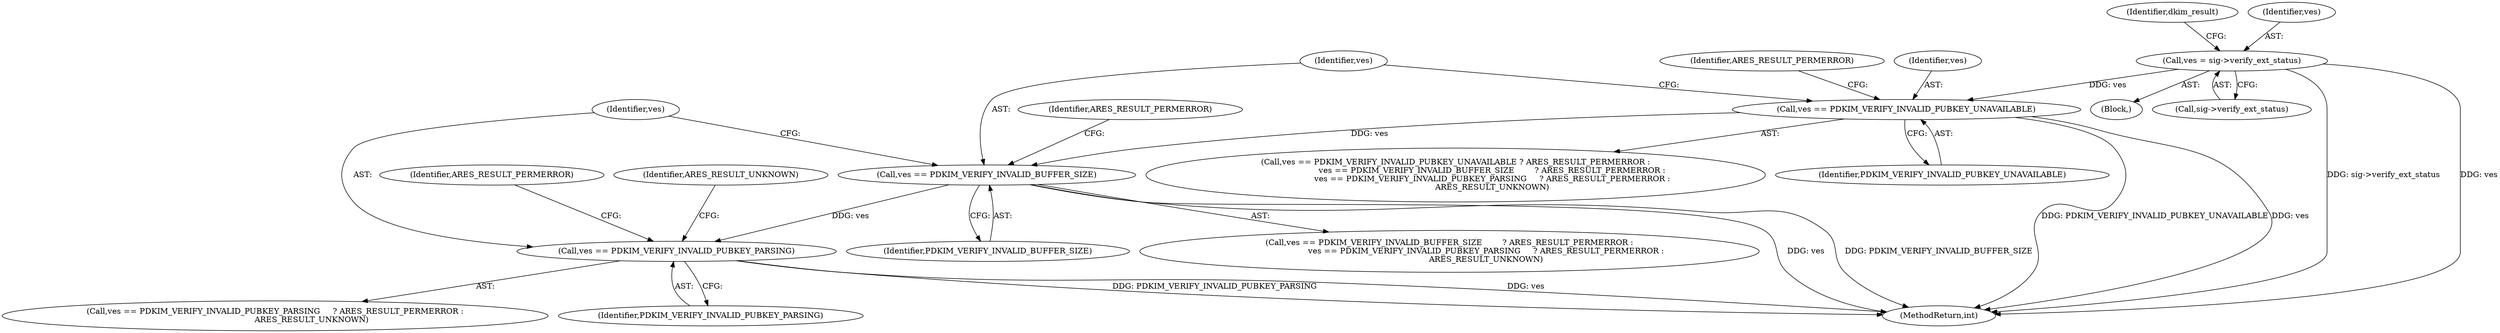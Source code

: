 digraph "0_exim_5b7a7c051c9ab9ee7c924a611f90ef2be03e0ad0@pointer" {
"1000363" [label="(Call,ves = sig->verify_ext_status)"];
"1000430" [label="(Call,ves == PDKIM_VERIFY_INVALID_PUBKEY_UNAVAILABLE)"];
"1000435" [label="(Call,ves == PDKIM_VERIFY_INVALID_BUFFER_SIZE)"];
"1000440" [label="(Call,ves == PDKIM_VERIFY_INVALID_PUBKEY_PARSING)"];
"1000369" [label="(Identifier,dkim_result)"];
"1000441" [label="(Identifier,ves)"];
"1000429" [label="(Call,ves == PDKIM_VERIFY_INVALID_PUBKEY_UNAVAILABLE ? ARES_RESULT_PERMERROR :\n                             ves == PDKIM_VERIFY_INVALID_BUFFER_SIZE        ? ARES_RESULT_PERMERROR :\n                             ves == PDKIM_VERIFY_INVALID_PUBKEY_PARSING     ? ARES_RESULT_PERMERROR :\n                             ARES_RESULT_UNKNOWN)"];
"1000443" [label="(Identifier,ARES_RESULT_PERMERROR)"];
"1000433" [label="(Identifier,ARES_RESULT_PERMERROR)"];
"1000439" [label="(Call,ves == PDKIM_VERIFY_INVALID_PUBKEY_PARSING     ? ARES_RESULT_PERMERROR :\n                             ARES_RESULT_UNKNOWN)"];
"1000442" [label="(Identifier,PDKIM_VERIFY_INVALID_PUBKEY_PARSING)"];
"1000431" [label="(Identifier,ves)"];
"1000437" [label="(Identifier,PDKIM_VERIFY_INVALID_BUFFER_SIZE)"];
"1000365" [label="(Call,sig->verify_ext_status)"];
"1000432" [label="(Identifier,PDKIM_VERIFY_INVALID_PUBKEY_UNAVAILABLE)"];
"1000430" [label="(Call,ves == PDKIM_VERIFY_INVALID_PUBKEY_UNAVAILABLE)"];
"1000444" [label="(Identifier,ARES_RESULT_UNKNOWN)"];
"1000436" [label="(Identifier,ves)"];
"1000364" [label="(Identifier,ves)"];
"1000440" [label="(Call,ves == PDKIM_VERIFY_INVALID_PUBKEY_PARSING)"];
"1000363" [label="(Call,ves = sig->verify_ext_status)"];
"1000353" [label="(Block,)"];
"1000435" [label="(Call,ves == PDKIM_VERIFY_INVALID_BUFFER_SIZE)"];
"1000434" [label="(Call,ves == PDKIM_VERIFY_INVALID_BUFFER_SIZE        ? ARES_RESULT_PERMERROR :\n                             ves == PDKIM_VERIFY_INVALID_PUBKEY_PARSING     ? ARES_RESULT_PERMERROR :\n                             ARES_RESULT_UNKNOWN)"];
"1000438" [label="(Identifier,ARES_RESULT_PERMERROR)"];
"1000663" [label="(MethodReturn,int)"];
"1000363" -> "1000353"  [label="AST: "];
"1000363" -> "1000365"  [label="CFG: "];
"1000364" -> "1000363"  [label="AST: "];
"1000365" -> "1000363"  [label="AST: "];
"1000369" -> "1000363"  [label="CFG: "];
"1000363" -> "1000663"  [label="DDG: sig->verify_ext_status"];
"1000363" -> "1000663"  [label="DDG: ves"];
"1000363" -> "1000430"  [label="DDG: ves"];
"1000430" -> "1000429"  [label="AST: "];
"1000430" -> "1000432"  [label="CFG: "];
"1000431" -> "1000430"  [label="AST: "];
"1000432" -> "1000430"  [label="AST: "];
"1000433" -> "1000430"  [label="CFG: "];
"1000436" -> "1000430"  [label="CFG: "];
"1000430" -> "1000663"  [label="DDG: PDKIM_VERIFY_INVALID_PUBKEY_UNAVAILABLE"];
"1000430" -> "1000663"  [label="DDG: ves"];
"1000430" -> "1000435"  [label="DDG: ves"];
"1000435" -> "1000434"  [label="AST: "];
"1000435" -> "1000437"  [label="CFG: "];
"1000436" -> "1000435"  [label="AST: "];
"1000437" -> "1000435"  [label="AST: "];
"1000438" -> "1000435"  [label="CFG: "];
"1000441" -> "1000435"  [label="CFG: "];
"1000435" -> "1000663"  [label="DDG: ves"];
"1000435" -> "1000663"  [label="DDG: PDKIM_VERIFY_INVALID_BUFFER_SIZE"];
"1000435" -> "1000440"  [label="DDG: ves"];
"1000440" -> "1000439"  [label="AST: "];
"1000440" -> "1000442"  [label="CFG: "];
"1000441" -> "1000440"  [label="AST: "];
"1000442" -> "1000440"  [label="AST: "];
"1000443" -> "1000440"  [label="CFG: "];
"1000444" -> "1000440"  [label="CFG: "];
"1000440" -> "1000663"  [label="DDG: PDKIM_VERIFY_INVALID_PUBKEY_PARSING"];
"1000440" -> "1000663"  [label="DDG: ves"];
}
